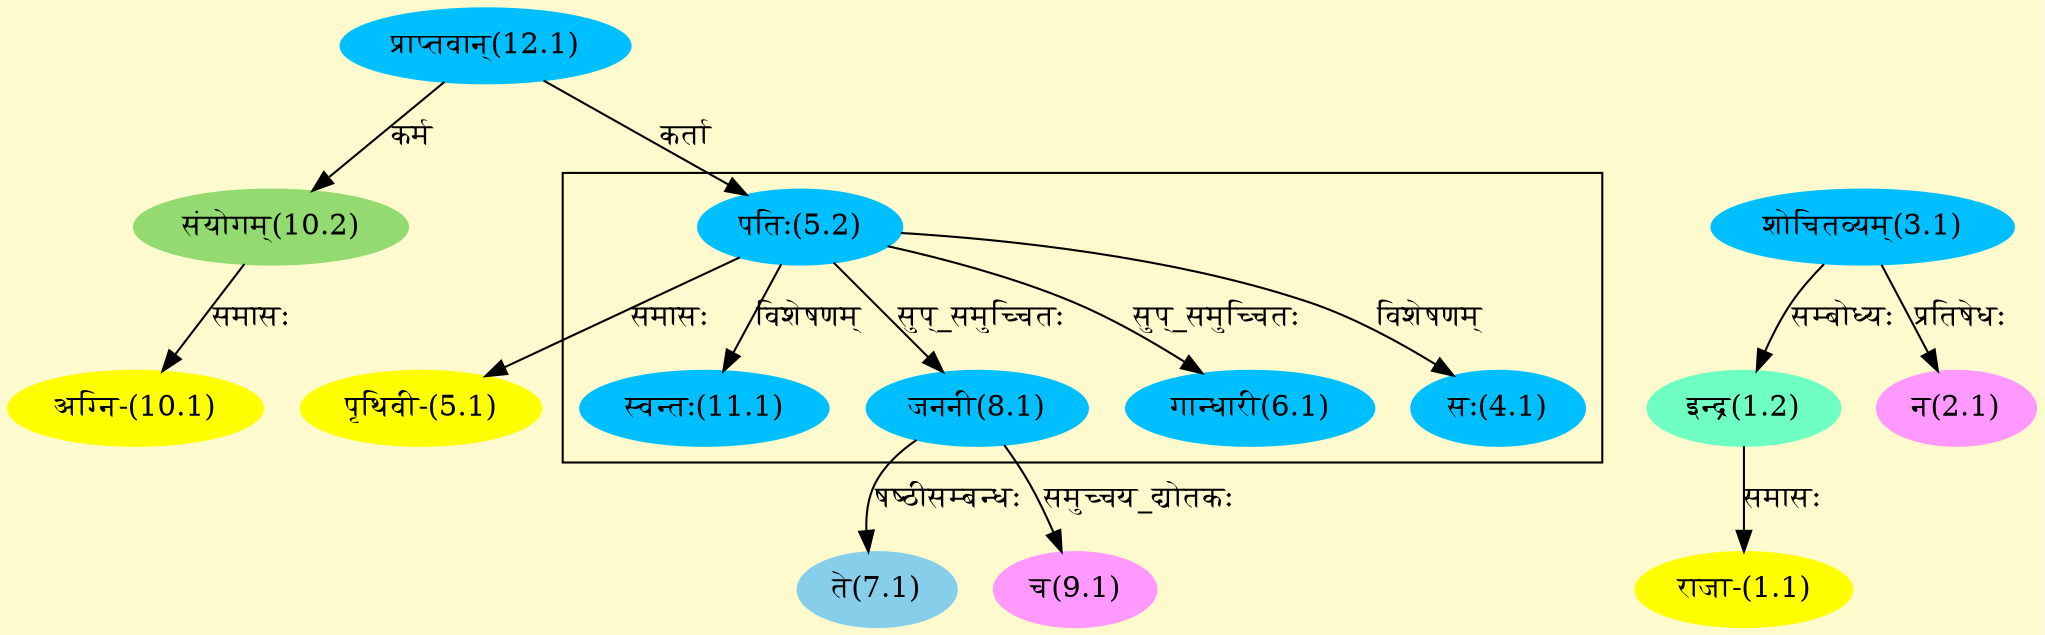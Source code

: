 digraph G{
rankdir=BT;
 compound=true;
 bgcolor="lemonchiffon1";

subgraph cluster_1{
Node4_1 [style=filled, color="#00BFFF" label = "सः(4.1)"]
Node5_2 [style=filled, color="#00BFFF" label = "पतिः(5.2)"]
Node6_1 [style=filled, color="#00BFFF" label = "गान्धारी(6.1)"]
Node8_1 [style=filled, color="#00BFFF" label = "जननी(8.1)"]
Node11_1 [style=filled, color="#00BFFF" label = "स्वन्तः(11.1)"]

}
Node1_1 [style=filled, color="#FFFF00" label = "राजा-(1.1)"]
Node1_2 [style=filled, color="#6FFFC3" label = "इन्द्र(1.2)"]
Node3_1 [style=filled, color="#00BFFF" label = "शोचितव्यम्(3.1)"]
Node2_1 [style=filled, color="#FF99FF" label = "न(2.1)"]
Node [style=filled, color="" label = "()"]
Node5_1 [style=filled, color="#FFFF00" label = "पृथिवी-(5.1)"]
Node5_2 [style=filled, color="#00BFFF" label = "पतिः(5.2)"]
Node12_1 [style=filled, color="#00BFFF" label = "प्राप्तवान्(12.1)"]
Node7_1 [style=filled, color="#87CEEB" label = "ते(7.1)"]
Node8_1 [style=filled, color="#00BFFF" label = "जननी(8.1)"]
Node9_1 [style=filled, color="#FF99FF" label = "च(9.1)"]
Node10_1 [style=filled, color="#FFFF00" label = "अग्नि-(10.1)"]
Node10_2 [style=filled, color="#93DB70" label = "संयोगम्(10.2)"]
/* Start of Relations section */

Node1_1 -> Node1_2 [  label="समासः"  dir="back" ]
Node1_2 -> Node3_1 [  label="सम्बोध्यः"  dir="back" ]
Node2_1 -> Node3_1 [  label="प्रतिषेधः"  dir="back" ]
Node4_1 -> Node5_2 [  label="विशेषणम्"  dir="back" ]
Node5_1 -> Node5_2 [  label="समासः"  dir="back" ]
Node5_2 -> Node12_1 [  label="कर्ता"  dir="back" ]
Node6_1 -> Node5_2 [  label="सुप्_समुच्चितः"  dir="back" ]
Node7_1 -> Node8_1 [  label="षष्ठीसम्बन्धः"  dir="back" ]
Node8_1 -> Node5_2 [  label="सुप्_समुच्चितः"  dir="back" ]
Node9_1 -> Node8_1 [  label="समुच्चय_द्योतकः"  dir="back" ]
Node10_1 -> Node10_2 [  label="समासः"  dir="back" ]
Node10_2 -> Node12_1 [  label="कर्म"  dir="back" ]
Node11_1 -> Node5_2 [  label="विशेषणम्"  dir="back" ]
}
